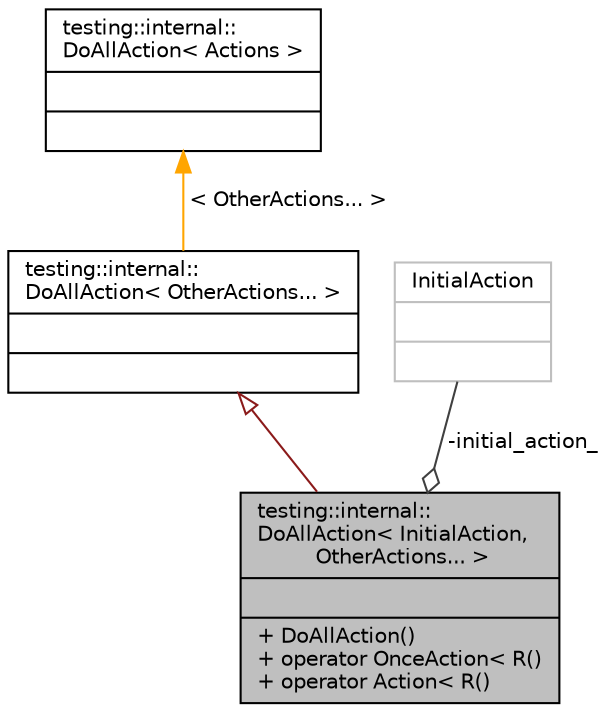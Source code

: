 digraph "testing::internal::DoAllAction&lt; InitialAction, OtherActions... &gt;"
{
 // LATEX_PDF_SIZE
  bgcolor="transparent";
  edge [fontname="Helvetica",fontsize="10",labelfontname="Helvetica",labelfontsize="10"];
  node [fontname="Helvetica",fontsize="10",shape=record];
  Node1 [label="{testing::internal::\lDoAllAction\< InitialAction,\l OtherActions... \>\n||+ DoAllAction()\l+ operator OnceAction\< R()\l+ operator Action\< R()\l}",height=0.2,width=0.4,color="black", fillcolor="grey75", style="filled", fontcolor="black",tooltip=" "];
  Node2 -> Node1 [dir="back",color="firebrick4",fontsize="10",style="solid",arrowtail="onormal",fontname="Helvetica"];
  Node2 [label="{testing::internal::\lDoAllAction\< OtherActions... \>\n||}",height=0.2,width=0.4,color="black",URL="$classtesting_1_1internal_1_1DoAllAction.html",tooltip=" "];
  Node3 -> Node2 [dir="back",color="orange",fontsize="10",style="solid",label=" \< OtherActions... \>" ,fontname="Helvetica"];
  Node3 [label="{testing::internal::\lDoAllAction\< Actions \>\n||}",height=0.2,width=0.4,color="black",URL="$classtesting_1_1internal_1_1DoAllAction.html",tooltip=" "];
  Node4 -> Node1 [color="grey25",fontsize="10",style="solid",label=" -initial_action_" ,arrowhead="odiamond",fontname="Helvetica"];
  Node4 [label="{InitialAction\n||}",height=0.2,width=0.4,color="grey75",tooltip=" "];
}
